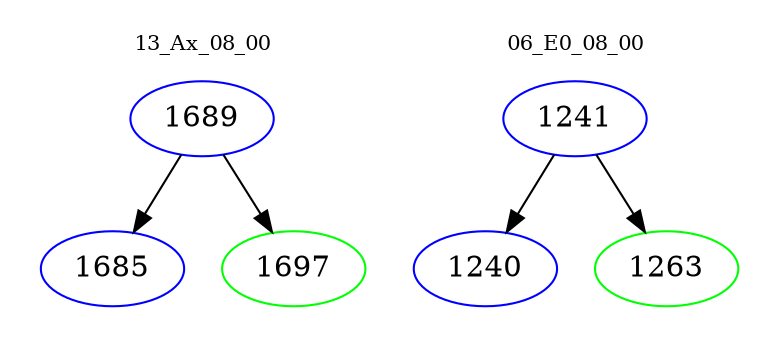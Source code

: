 digraph{
subgraph cluster_0 {
color = white
label = "13_Ax_08_00";
fontsize=10;
T0_1689 [label="1689", color="blue"]
T0_1689 -> T0_1685 [color="black"]
T0_1685 [label="1685", color="blue"]
T0_1689 -> T0_1697 [color="black"]
T0_1697 [label="1697", color="green"]
}
subgraph cluster_1 {
color = white
label = "06_E0_08_00";
fontsize=10;
T1_1241 [label="1241", color="blue"]
T1_1241 -> T1_1240 [color="black"]
T1_1240 [label="1240", color="blue"]
T1_1241 -> T1_1263 [color="black"]
T1_1263 [label="1263", color="green"]
}
}
